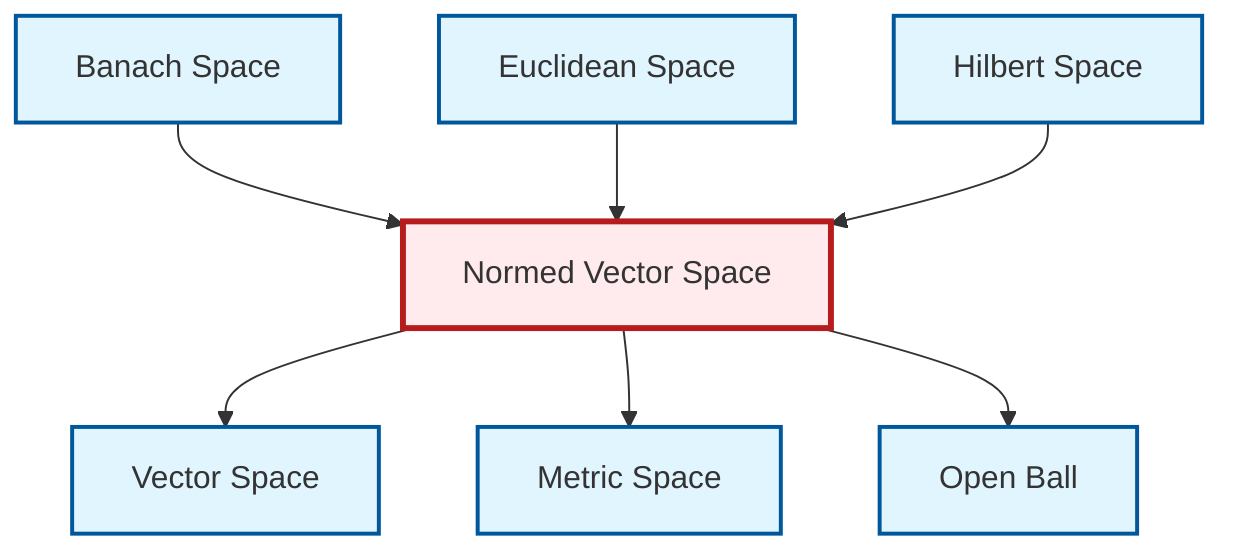 graph TD
    classDef definition fill:#e1f5fe,stroke:#01579b,stroke-width:2px
    classDef theorem fill:#f3e5f5,stroke:#4a148c,stroke-width:2px
    classDef axiom fill:#fff3e0,stroke:#e65100,stroke-width:2px
    classDef example fill:#e8f5e9,stroke:#1b5e20,stroke-width:2px
    classDef current fill:#ffebee,stroke:#b71c1c,stroke-width:3px
    def-normed-vector-space["Normed Vector Space"]:::definition
    def-metric-space["Metric Space"]:::definition
    def-open-ball["Open Ball"]:::definition
    def-euclidean-space["Euclidean Space"]:::definition
    def-hilbert-space["Hilbert Space"]:::definition
    def-banach-space["Banach Space"]:::definition
    def-vector-space["Vector Space"]:::definition
    def-banach-space --> def-normed-vector-space
    def-normed-vector-space --> def-vector-space
    def-normed-vector-space --> def-metric-space
    def-normed-vector-space --> def-open-ball
    def-euclidean-space --> def-normed-vector-space
    def-hilbert-space --> def-normed-vector-space
    class def-normed-vector-space current